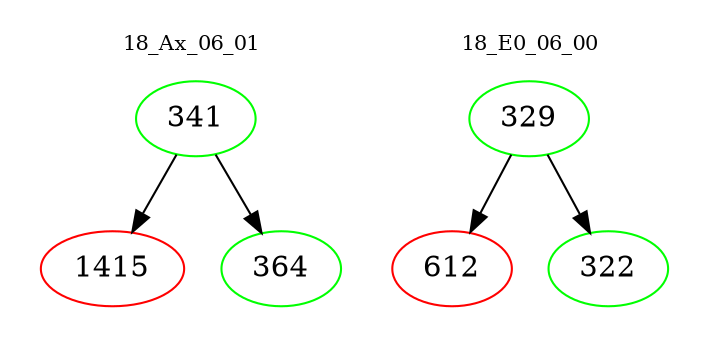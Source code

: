 digraph{
subgraph cluster_0 {
color = white
label = "18_Ax_06_01";
fontsize=10;
T0_341 [label="341", color="green"]
T0_341 -> T0_1415 [color="black"]
T0_1415 [label="1415", color="red"]
T0_341 -> T0_364 [color="black"]
T0_364 [label="364", color="green"]
}
subgraph cluster_1 {
color = white
label = "18_E0_06_00";
fontsize=10;
T1_329 [label="329", color="green"]
T1_329 -> T1_612 [color="black"]
T1_612 [label="612", color="red"]
T1_329 -> T1_322 [color="black"]
T1_322 [label="322", color="green"]
}
}
